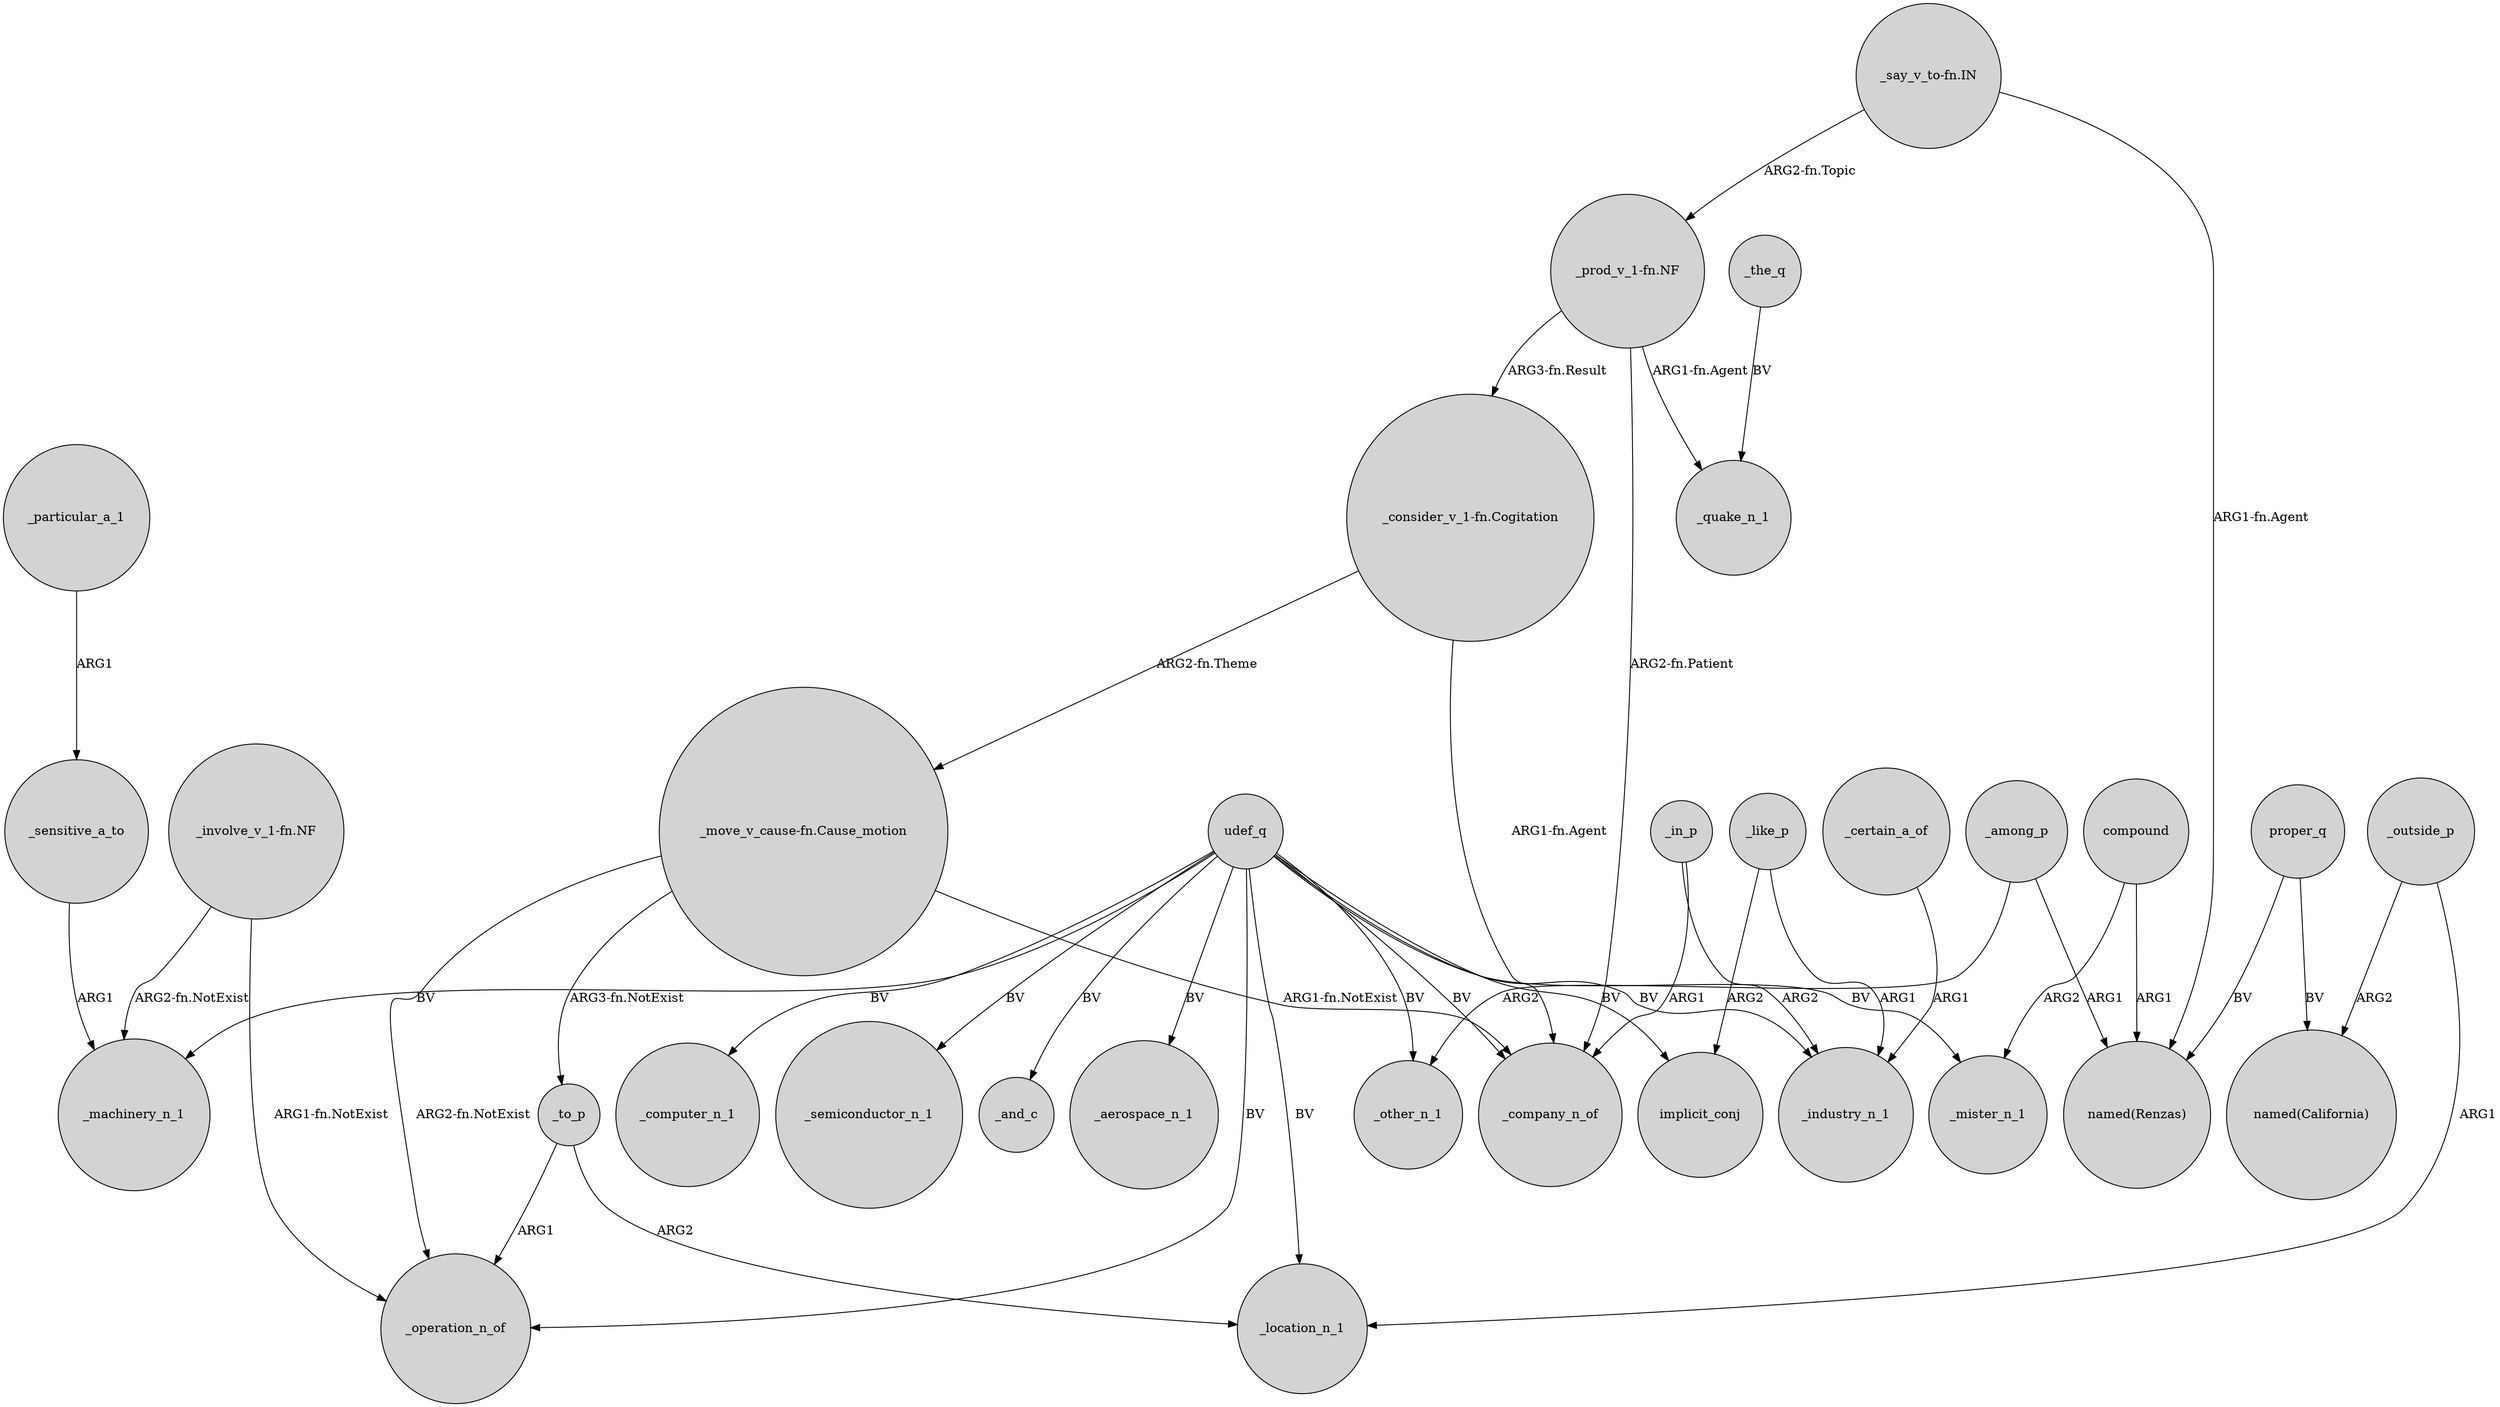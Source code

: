 digraph {
	node [shape=circle style=filled]
	"_move_v_cause-fn.Cause_motion" -> _operation_n_of [label="ARG2-fn.NotExist"]
	udef_q -> _machinery_n_1 [label=BV]
	"_say_v_to-fn.IN" -> "_prod_v_1-fn.NF" [label="ARG2-fn.Topic"]
	"_prod_v_1-fn.NF" -> _quake_n_1 [label="ARG1-fn.Agent"]
	_among_p -> _other_n_1 [label=ARG2]
	_the_q -> _quake_n_1 [label=BV]
	_like_p -> implicit_conj [label=ARG2]
	udef_q -> _aerospace_n_1 [label=BV]
	_to_p -> _location_n_1 [label=ARG2]
	compound -> _mister_n_1 [label=ARG2]
	udef_q -> _mister_n_1 [label=BV]
	_in_p -> _industry_n_1 [label=ARG2]
	_among_p -> "named(Renzas)" [label=ARG1]
	proper_q -> "named(California)" [label=BV]
	_like_p -> _industry_n_1 [label=ARG1]
	"_move_v_cause-fn.Cause_motion" -> _company_n_of [label="ARG1-fn.NotExist"]
	udef_q -> _location_n_1 [label=BV]
	proper_q -> "named(Renzas)" [label=BV]
	udef_q -> implicit_conj [label=BV]
	udef_q -> _computer_n_1 [label=BV]
	"_involve_v_1-fn.NF" -> _machinery_n_1 [label="ARG2-fn.NotExist"]
	udef_q -> _other_n_1 [label=BV]
	_outside_p -> _location_n_1 [label=ARG1]
	"_prod_v_1-fn.NF" -> _company_n_of [label="ARG2-fn.Patient"]
	"_prod_v_1-fn.NF" -> "_consider_v_1-fn.Cogitation" [label="ARG3-fn.Result"]
	"_move_v_cause-fn.Cause_motion" -> _to_p [label="ARG3-fn.NotExist"]
	_to_p -> _operation_n_of [label=ARG1]
	_particular_a_1 -> _sensitive_a_to [label=ARG1]
	udef_q -> _semiconductor_n_1 [label=BV]
	"_say_v_to-fn.IN" -> "named(Renzas)" [label="ARG1-fn.Agent"]
	compound -> "named(Renzas)" [label=ARG1]
	"_consider_v_1-fn.Cogitation" -> "_move_v_cause-fn.Cause_motion" [label="ARG2-fn.Theme"]
	_outside_p -> "named(California)" [label=ARG2]
	udef_q -> _company_n_of [label=BV]
	_certain_a_of -> _industry_n_1 [label=ARG1]
	udef_q -> _and_c [label=BV]
	"_involve_v_1-fn.NF" -> _operation_n_of [label="ARG1-fn.NotExist"]
	_in_p -> _company_n_of [label=ARG1]
	udef_q -> _operation_n_of [label=BV]
	udef_q -> _industry_n_1 [label=BV]
	"_consider_v_1-fn.Cogitation" -> _company_n_of [label="ARG1-fn.Agent"]
	_sensitive_a_to -> _machinery_n_1 [label=ARG1]
}
